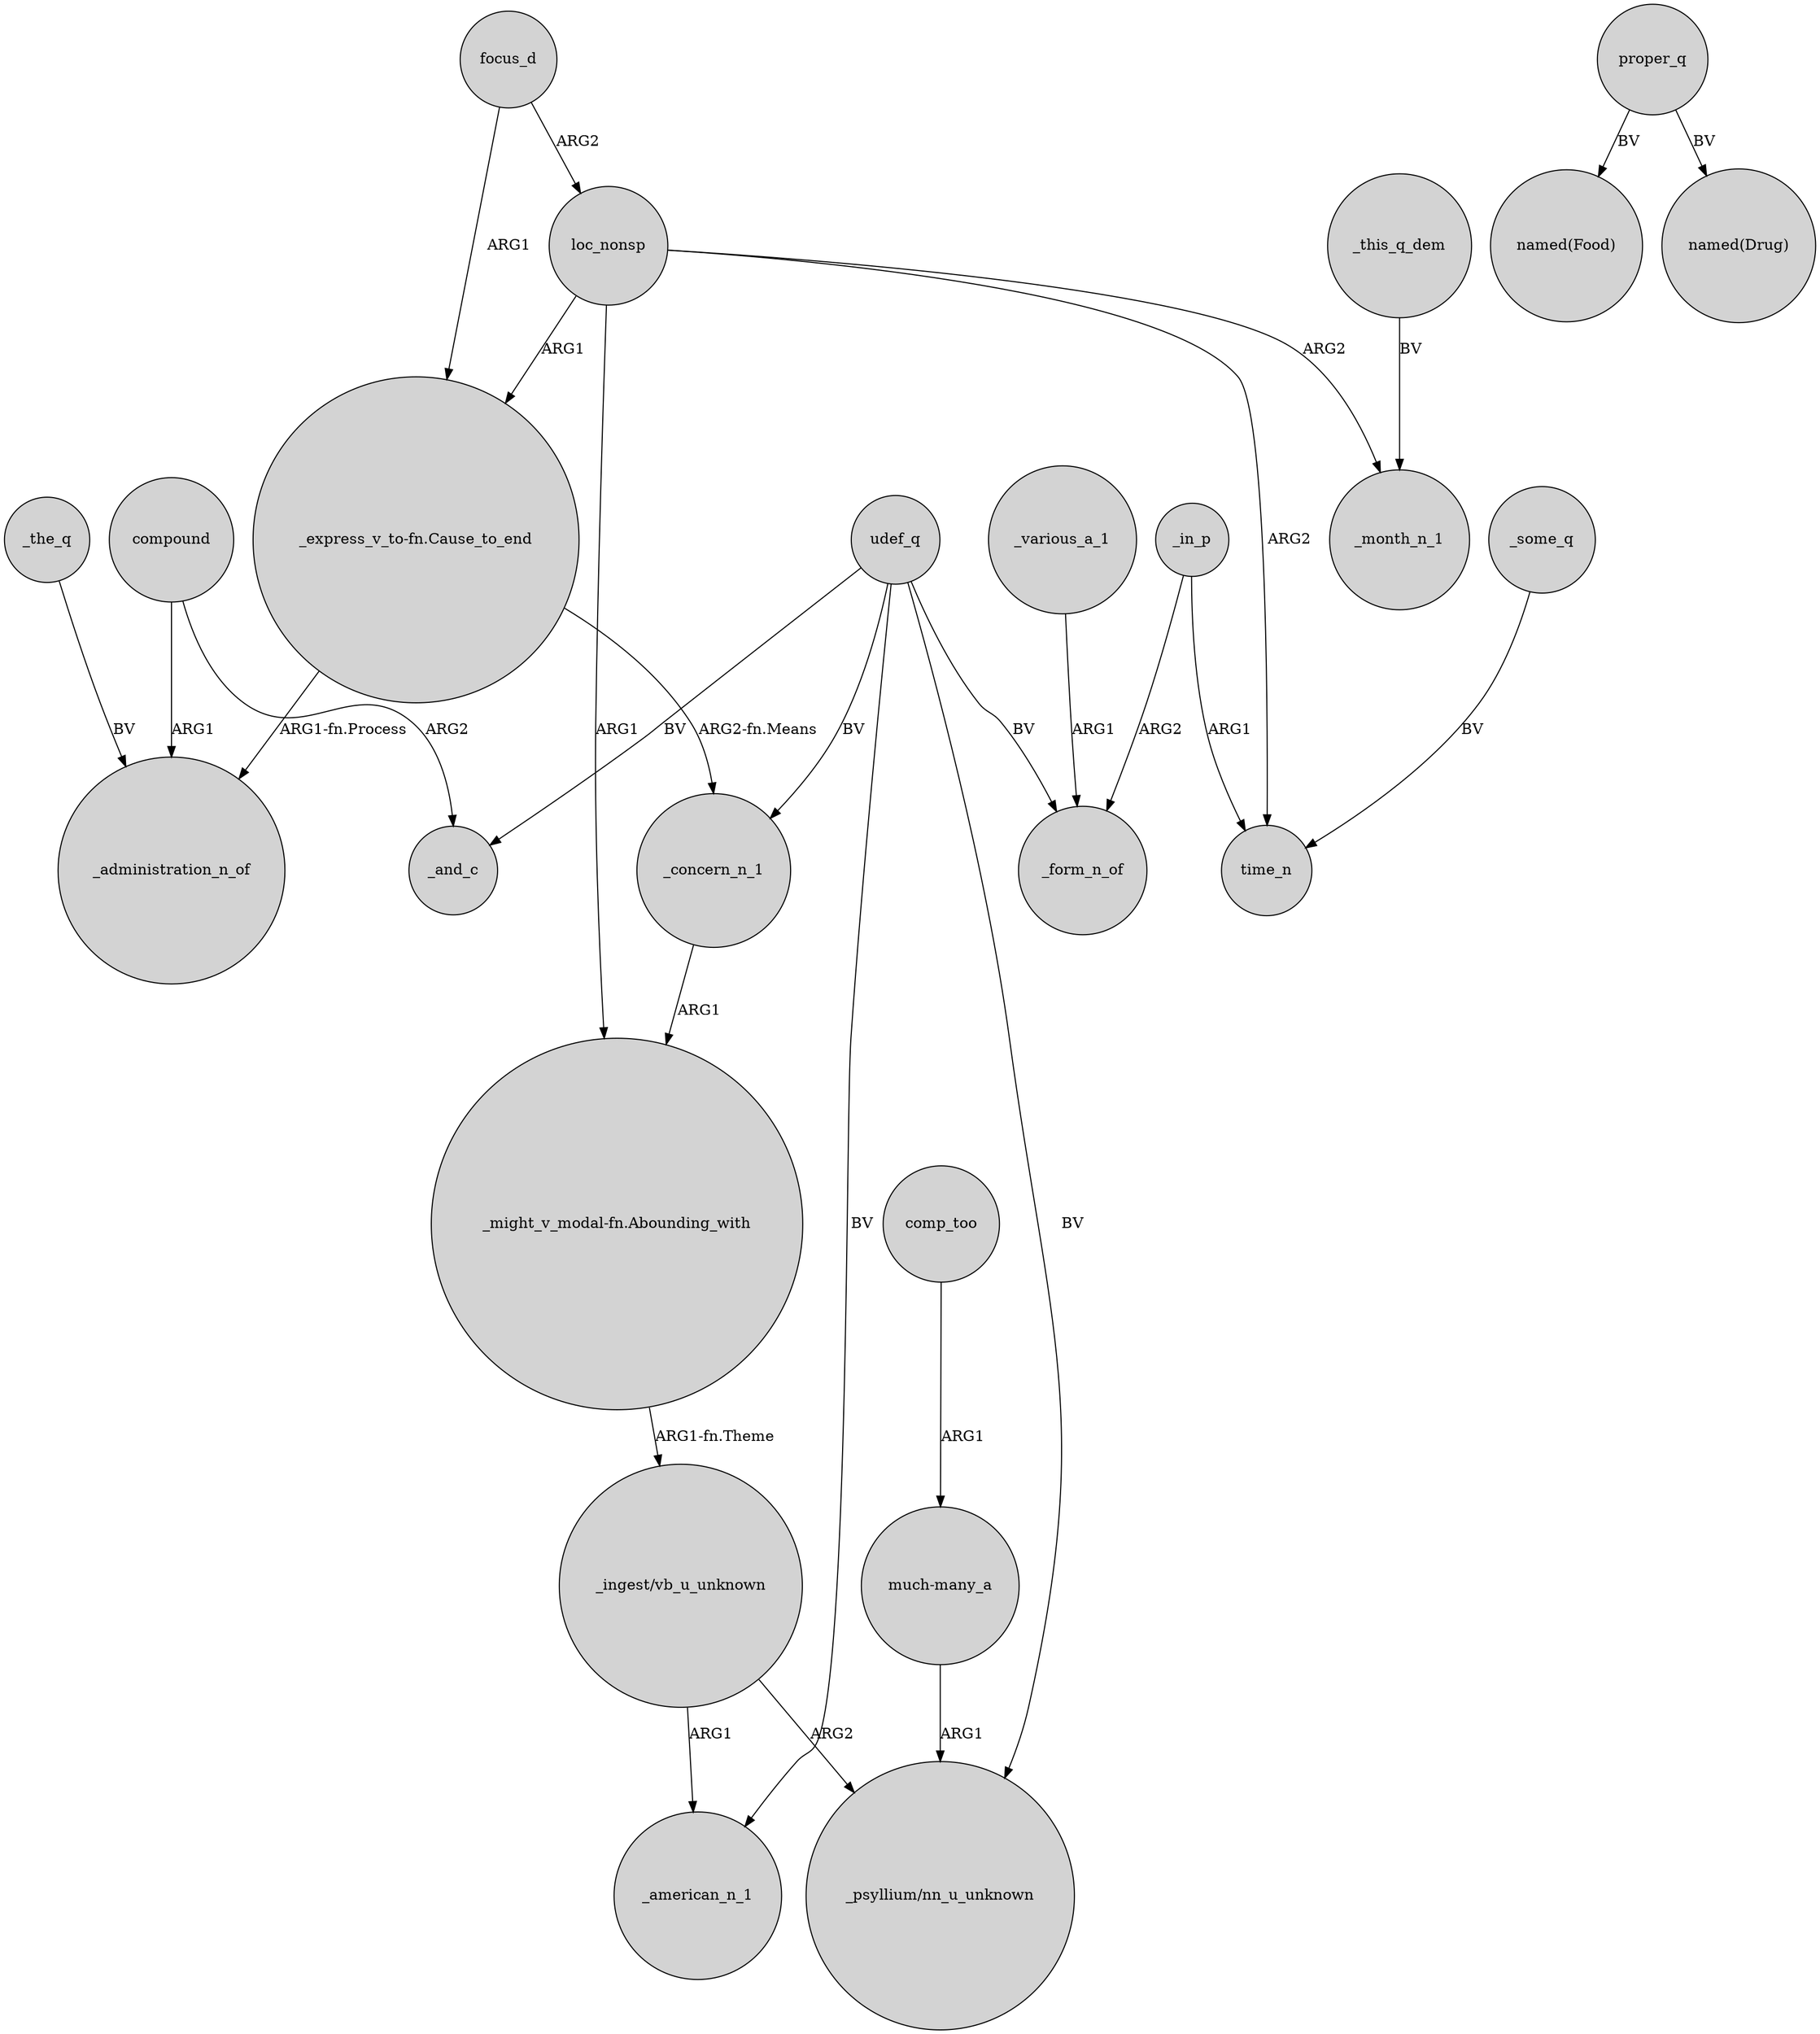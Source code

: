 digraph {
	node [shape=circle style=filled]
	"_ingest/vb_u_unknown" -> _american_n_1 [label=ARG1]
	proper_q -> "named(Food)" [label=BV]
	"_express_v_to-fn.Cause_to_end" -> _concern_n_1 [label="ARG2-fn.Means"]
	compound -> _administration_n_of [label=ARG1]
	"much-many_a" -> "_psyllium/nn_u_unknown" [label=ARG1]
	udef_q -> "_psyllium/nn_u_unknown" [label=BV]
	udef_q -> _form_n_of [label=BV]
	focus_d -> loc_nonsp [label=ARG2]
	udef_q -> _and_c [label=BV]
	loc_nonsp -> "_might_v_modal-fn.Abounding_with" [label=ARG1]
	compound -> _and_c [label=ARG2]
	focus_d -> "_express_v_to-fn.Cause_to_end" [label=ARG1]
	_various_a_1 -> _form_n_of [label=ARG1]
	loc_nonsp -> _month_n_1 [label=ARG2]
	_in_p -> time_n [label=ARG1]
	"_ingest/vb_u_unknown" -> "_psyllium/nn_u_unknown" [label=ARG2]
	_some_q -> time_n [label=BV]
	_concern_n_1 -> "_might_v_modal-fn.Abounding_with" [label=ARG1]
	_this_q_dem -> _month_n_1 [label=BV]
	"_might_v_modal-fn.Abounding_with" -> "_ingest/vb_u_unknown" [label="ARG1-fn.Theme"]
	loc_nonsp -> "_express_v_to-fn.Cause_to_end" [label=ARG1]
	udef_q -> _concern_n_1 [label=BV]
	_in_p -> _form_n_of [label=ARG2]
	comp_too -> "much-many_a" [label=ARG1]
	loc_nonsp -> time_n [label=ARG2]
	udef_q -> _american_n_1 [label=BV]
	"_express_v_to-fn.Cause_to_end" -> _administration_n_of [label="ARG1-fn.Process"]
	_the_q -> _administration_n_of [label=BV]
	proper_q -> "named(Drug)" [label=BV]
}
